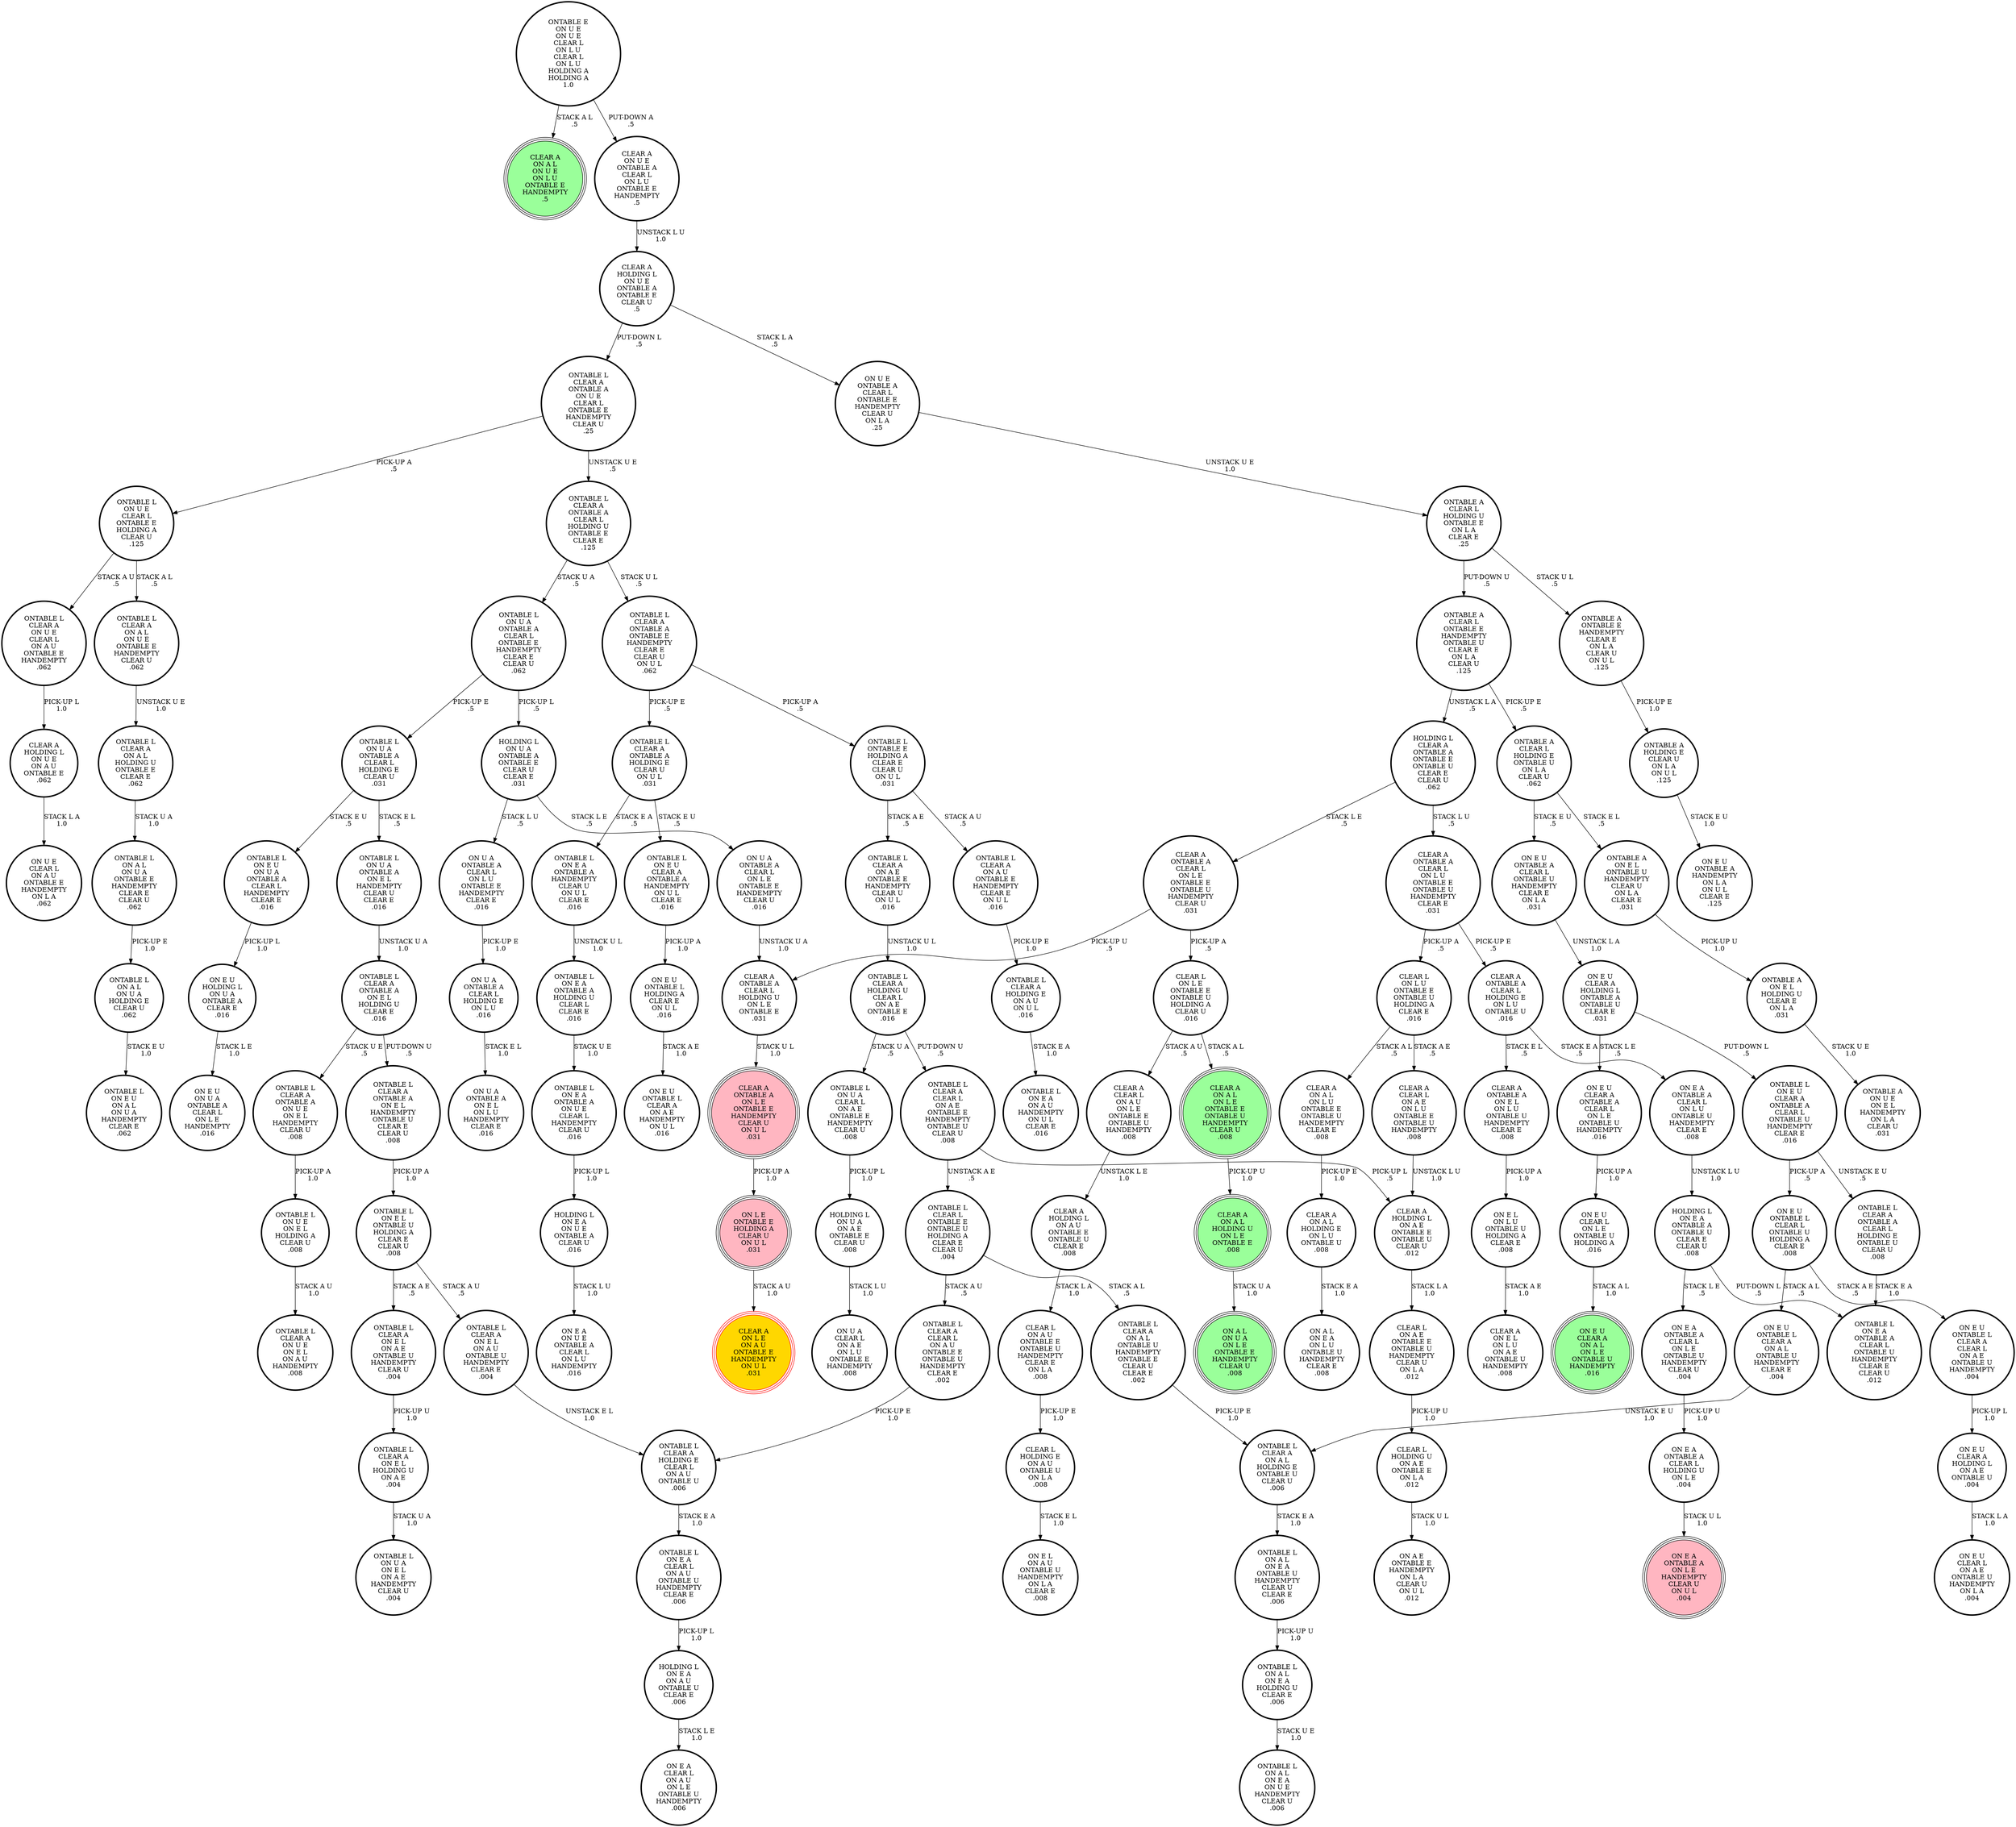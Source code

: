 digraph {
"ONTABLE L\nCLEAR A\nONTABLE A\nCLEAR L\nHOLDING U\nONTABLE E\nCLEAR E\n.125\n" -> "ONTABLE L\nON U A\nONTABLE A\nCLEAR L\nONTABLE E\nHANDEMPTY\nCLEAR E\nCLEAR U\n.062\n"[label="STACK U A\n.5\n"];
"ONTABLE L\nCLEAR A\nONTABLE A\nCLEAR L\nHOLDING U\nONTABLE E\nCLEAR E\n.125\n" -> "ONTABLE L\nCLEAR A\nONTABLE A\nONTABLE E\nHANDEMPTY\nCLEAR E\nCLEAR U\nON U L\n.062\n"[label="STACK U L\n.5\n"];
"ONTABLE L\nCLEAR A\nON A U\nONTABLE E\nHANDEMPTY\nCLEAR E\nON U L\n.016\n" -> "ONTABLE L\nCLEAR A\nHOLDING E\nON A U\nON U L\n.016\n"[label="PICK-UP E\n1.0\n"];
"ONTABLE L\nON E A\nONTABLE A\nHOLDING U\nCLEAR L\nCLEAR E\n.016\n" -> "ONTABLE L\nON E A\nONTABLE A\nON U E\nCLEAR L\nHANDEMPTY\nCLEAR U\n.016\n"[label="STACK U E\n1.0\n"];
"ONTABLE L\nCLEAR A\nONTABLE A\nON U E\nON E L\nHANDEMPTY\nCLEAR U\n.008\n" -> "ONTABLE L\nON U E\nON E L\nHOLDING A\nCLEAR U\n.008\n"[label="PICK-UP A\n1.0\n"];
"HOLDING L\nON E A\nON U E\nONTABLE A\nCLEAR U\n.016\n" -> "ON E A\nON U E\nONTABLE A\nCLEAR L\nON L U\nHANDEMPTY\n.016\n"[label="STACK L U\n1.0\n"];
"CLEAR A\nONTABLE A\nCLEAR L\nON L E\nONTABLE E\nONTABLE U\nHANDEMPTY\nCLEAR U\n.031\n" -> "CLEAR A\nONTABLE A\nCLEAR L\nHOLDING U\nON L E\nONTABLE E\n.031\n"[label="PICK-UP U\n.5\n"];
"CLEAR A\nONTABLE A\nCLEAR L\nON L E\nONTABLE E\nONTABLE U\nHANDEMPTY\nCLEAR U\n.031\n" -> "CLEAR L\nON L E\nONTABLE E\nONTABLE U\nHOLDING A\nCLEAR U\n.016\n"[label="PICK-UP A\n.5\n"];
"ONTABLE L\nCLEAR A\nCLEAR L\nON A E\nONTABLE E\nHANDEMPTY\nONTABLE U\nCLEAR U\n.008\n" -> "CLEAR A\nHOLDING L\nON A E\nONTABLE E\nONTABLE U\nCLEAR U\n.012\n"[label="PICK-UP L\n.5\n"];
"ONTABLE L\nCLEAR A\nCLEAR L\nON A E\nONTABLE E\nHANDEMPTY\nONTABLE U\nCLEAR U\n.008\n" -> "ONTABLE L\nCLEAR L\nONTABLE E\nONTABLE U\nHOLDING A\nCLEAR E\nCLEAR U\n.004\n"[label="UNSTACK A E\n.5\n"];
"ONTABLE L\nON A L\nON U A\nHOLDING E\nCLEAR U\n.062\n" -> "ONTABLE L\nON E U\nON A L\nON U A\nHANDEMPTY\nCLEAR E\n.062\n"[label="STACK E U\n1.0\n"];
"ONTABLE E\nON U E\nON U E\nCLEAR L\nON L U\nCLEAR L\nON L U\nHOLDING A\nHOLDING A\n1.0\n" -> "CLEAR A\nON A L\nON U E\nON L U\nONTABLE E\nHANDEMPTY\n.5\n"[label="STACK A L\n.5\n"];
"ONTABLE E\nON U E\nON U E\nCLEAR L\nON L U\nCLEAR L\nON L U\nHOLDING A\nHOLDING A\n1.0\n" -> "CLEAR A\nON U E\nONTABLE A\nCLEAR L\nON L U\nONTABLE E\nHANDEMPTY\n.5\n"[label="PUT-DOWN A\n.5\n"];
"CLEAR A\nCLEAR L\nON A E\nON L U\nONTABLE E\nONTABLE U\nHANDEMPTY\n.008\n" -> "CLEAR A\nHOLDING L\nON A E\nONTABLE E\nONTABLE U\nCLEAR U\n.012\n"[label="UNSTACK L U\n1.0\n"];
"ONTABLE L\nCLEAR A\nHOLDING E\nCLEAR L\nON A U\nONTABLE U\n.006\n" -> "ONTABLE L\nON E A\nCLEAR L\nON A U\nONTABLE U\nHANDEMPTY\nCLEAR E\n.006\n"[label="STACK E A\n1.0\n"];
"ONTABLE L\nON E U\nCLEAR A\nONTABLE A\nHANDEMPTY\nON U L\nCLEAR E\n.016\n" -> "ON E U\nONTABLE L\nHOLDING A\nCLEAR E\nON U L\n.016\n"[label="PICK-UP A\n1.0\n"];
"ON E L\nON L U\nONTABLE U\nHOLDING A\nCLEAR E\n.008\n" -> "CLEAR A\nON E L\nON L U\nON A E\nONTABLE U\nHANDEMPTY\n.008\n"[label="STACK A E\n1.0\n"];
"CLEAR A\nONTABLE A\nCLEAR L\nHOLDING U\nON L E\nONTABLE E\n.031\n" -> "CLEAR A\nONTABLE A\nON L E\nONTABLE E\nHANDEMPTY\nCLEAR U\nON U L\n.031\n"[label="STACK U L\n1.0\n"];
"ONTABLE L\nON U E\nCLEAR L\nONTABLE E\nHOLDING A\nCLEAR U\n.125\n" -> "ONTABLE L\nCLEAR A\nON U E\nCLEAR L\nON A U\nONTABLE E\nHANDEMPTY\n.062\n"[label="STACK A U\n.5\n"];
"ONTABLE L\nON U E\nCLEAR L\nONTABLE E\nHOLDING A\nCLEAR U\n.125\n" -> "ONTABLE L\nCLEAR A\nON A L\nON U E\nONTABLE E\nHANDEMPTY\nCLEAR U\n.062\n"[label="STACK A L\n.5\n"];
"ONTABLE L\nON E A\nONTABLE A\nON U E\nCLEAR L\nHANDEMPTY\nCLEAR U\n.016\n" -> "HOLDING L\nON E A\nON U E\nONTABLE A\nCLEAR U\n.016\n"[label="PICK-UP L\n1.0\n"];
"ON E A\nONTABLE A\nCLEAR L\nON L U\nONTABLE U\nHANDEMPTY\nCLEAR E\n.008\n" -> "HOLDING L\nON E A\nONTABLE A\nONTABLE U\nCLEAR E\nCLEAR U\n.008\n"[label="UNSTACK L U\n1.0\n"];
"HOLDING L\nON E A\nON A U\nONTABLE U\nCLEAR E\n.006\n" -> "ON E A\nCLEAR L\nON A U\nON L E\nONTABLE U\nHANDEMPTY\n.006\n"[label="STACK L E\n1.0\n"];
"CLEAR L\nON L E\nONTABLE E\nONTABLE U\nHOLDING A\nCLEAR U\n.016\n" -> "CLEAR A\nCLEAR L\nON A U\nON L E\nONTABLE E\nONTABLE U\nHANDEMPTY\n.008\n"[label="STACK A U\n.5\n"];
"CLEAR L\nON L E\nONTABLE E\nONTABLE U\nHOLDING A\nCLEAR U\n.016\n" -> "CLEAR A\nON A L\nON L E\nONTABLE E\nONTABLE U\nHANDEMPTY\nCLEAR U\n.008\n"[label="STACK A L\n.5\n"];
"ONTABLE L\nCLEAR A\nCLEAR L\nON A U\nONTABLE E\nONTABLE U\nHANDEMPTY\nCLEAR E\n.002\n" -> "ONTABLE L\nCLEAR A\nHOLDING E\nCLEAR L\nON A U\nONTABLE U\n.006\n"[label="PICK-UP E\n1.0\n"];
"ON E A\nONTABLE A\nCLEAR L\nON L E\nONTABLE U\nHANDEMPTY\nCLEAR U\n.004\n" -> "ON E A\nONTABLE A\nCLEAR L\nHOLDING U\nON L E\n.004\n"[label="PICK-UP U\n1.0\n"];
"ONTABLE L\nONTABLE E\nHOLDING A\nCLEAR E\nCLEAR U\nON U L\n.031\n" -> "ONTABLE L\nCLEAR A\nON A E\nONTABLE E\nHANDEMPTY\nCLEAR U\nON U L\n.016\n"[label="STACK A E\n.5\n"];
"ONTABLE L\nONTABLE E\nHOLDING A\nCLEAR E\nCLEAR U\nON U L\n.031\n" -> "ONTABLE L\nCLEAR A\nON A U\nONTABLE E\nHANDEMPTY\nCLEAR E\nON U L\n.016\n"[label="STACK A U\n.5\n"];
"CLEAR A\nONTABLE A\nCLEAR L\nHOLDING E\nON L U\nONTABLE U\n.016\n" -> "ON E A\nONTABLE A\nCLEAR L\nON L U\nONTABLE U\nHANDEMPTY\nCLEAR E\n.008\n"[label="STACK E A\n.5\n"];
"CLEAR A\nONTABLE A\nCLEAR L\nHOLDING E\nON L U\nONTABLE U\n.016\n" -> "CLEAR A\nONTABLE A\nON E L\nON L U\nONTABLE U\nHANDEMPTY\nCLEAR E\n.008\n"[label="STACK E L\n.5\n"];
"ONTABLE L\nCLEAR A\nONTABLE A\nON E L\nHANDEMPTY\nONTABLE U\nCLEAR E\nCLEAR U\n.008\n" -> "ONTABLE L\nON E L\nONTABLE U\nHOLDING A\nCLEAR E\nCLEAR U\n.008\n"[label="PICK-UP A\n1.0\n"];
"ONTABLE A\nON E L\nONTABLE U\nHANDEMPTY\nCLEAR U\nON L A\nCLEAR E\n.031\n" -> "ONTABLE A\nON E L\nHOLDING U\nCLEAR E\nON L A\n.031\n"[label="PICK-UP U\n1.0\n"];
"ON L E\nONTABLE E\nHOLDING A\nCLEAR U\nON U L\n.031\n" -> "CLEAR A\nON L E\nON A U\nONTABLE E\nHANDEMPTY\nON U L\n.031\n"[label="STACK A U\n1.0\n"];
"ON U A\nONTABLE A\nCLEAR L\nON L E\nONTABLE E\nHANDEMPTY\nCLEAR U\n.016\n" -> "CLEAR A\nONTABLE A\nCLEAR L\nHOLDING U\nON L E\nONTABLE E\n.031\n"[label="UNSTACK U A\n1.0\n"];
"CLEAR L\nON L U\nONTABLE E\nONTABLE U\nHOLDING A\nCLEAR E\n.016\n" -> "CLEAR A\nON A L\nON L U\nONTABLE E\nONTABLE U\nHANDEMPTY\nCLEAR E\n.008\n"[label="STACK A L\n.5\n"];
"CLEAR L\nON L U\nONTABLE E\nONTABLE U\nHOLDING A\nCLEAR E\n.016\n" -> "CLEAR A\nCLEAR L\nON A E\nON L U\nONTABLE E\nONTABLE U\nHANDEMPTY\n.008\n"[label="STACK A E\n.5\n"];
"CLEAR L\nON A U\nONTABLE E\nONTABLE U\nHANDEMPTY\nCLEAR E\nON L A\n.008\n" -> "CLEAR L\nHOLDING E\nON A U\nONTABLE U\nON L A\n.008\n"[label="PICK-UP E\n1.0\n"];
"ON E A\nONTABLE A\nCLEAR L\nHOLDING U\nON L E\n.004\n" -> "ON E A\nONTABLE A\nON L E\nHANDEMPTY\nCLEAR U\nON U L\n.004\n"[label="STACK U L\n1.0\n"];
"ONTABLE L\nON U A\nCLEAR L\nON A E\nONTABLE E\nHANDEMPTY\nCLEAR U\n.008\n" -> "HOLDING L\nON U A\nON A E\nONTABLE E\nCLEAR U\n.008\n"[label="PICK-UP L\n1.0\n"];
"ONTABLE L\nON U A\nONTABLE A\nCLEAR L\nONTABLE E\nHANDEMPTY\nCLEAR E\nCLEAR U\n.062\n" -> "HOLDING L\nON U A\nONTABLE A\nONTABLE E\nCLEAR U\nCLEAR E\n.031\n"[label="PICK-UP L\n.5\n"];
"ONTABLE L\nON U A\nONTABLE A\nCLEAR L\nONTABLE E\nHANDEMPTY\nCLEAR E\nCLEAR U\n.062\n" -> "ONTABLE L\nON U A\nONTABLE A\nCLEAR L\nHOLDING E\nCLEAR U\n.031\n"[label="PICK-UP E\n.5\n"];
"HOLDING L\nON E A\nONTABLE A\nONTABLE U\nCLEAR E\nCLEAR U\n.008\n" -> "ONTABLE L\nON E A\nONTABLE A\nCLEAR L\nONTABLE U\nHANDEMPTY\nCLEAR E\nCLEAR U\n.012\n"[label="PUT-DOWN L\n.5\n"];
"HOLDING L\nON E A\nONTABLE A\nONTABLE U\nCLEAR E\nCLEAR U\n.008\n" -> "ON E A\nONTABLE A\nCLEAR L\nON L E\nONTABLE U\nHANDEMPTY\nCLEAR U\n.004\n"[label="STACK L E\n.5\n"];
"CLEAR L\nHOLDING U\nON A E\nONTABLE E\nON L A\n.012\n" -> "ON A E\nONTABLE E\nHANDEMPTY\nON L A\nCLEAR U\nON U L\n.012\n"[label="STACK U L\n1.0\n"];
"ONTABLE L\nON U A\nONTABLE A\nON E L\nHANDEMPTY\nCLEAR U\nCLEAR E\n.016\n" -> "ONTABLE L\nCLEAR A\nONTABLE A\nON E L\nHOLDING U\nCLEAR E\n.016\n"[label="UNSTACK U A\n1.0\n"];
"CLEAR A\nONTABLE A\nCLEAR L\nON L U\nONTABLE E\nONTABLE U\nHANDEMPTY\nCLEAR E\n.031\n" -> "CLEAR A\nONTABLE A\nCLEAR L\nHOLDING E\nON L U\nONTABLE U\n.016\n"[label="PICK-UP E\n.5\n"];
"CLEAR A\nONTABLE A\nCLEAR L\nON L U\nONTABLE E\nONTABLE U\nHANDEMPTY\nCLEAR E\n.031\n" -> "CLEAR L\nON L U\nONTABLE E\nONTABLE U\nHOLDING A\nCLEAR E\n.016\n"[label="PICK-UP A\n.5\n"];
"CLEAR A\nON A L\nON L E\nONTABLE E\nONTABLE U\nHANDEMPTY\nCLEAR U\n.008\n" -> "CLEAR A\nON A L\nHOLDING U\nON L E\nONTABLE E\n.008\n"[label="PICK-UP U\n1.0\n"];
"ON E U\nONTABLE L\nCLEAR L\nONTABLE U\nHOLDING A\nCLEAR E\n.008\n" -> "ON E U\nONTABLE L\nCLEAR A\nCLEAR L\nON A E\nONTABLE U\nHANDEMPTY\n.004\n"[label="STACK A E\n.5\n"];
"ON E U\nONTABLE L\nCLEAR L\nONTABLE U\nHOLDING A\nCLEAR E\n.008\n" -> "ON E U\nONTABLE L\nCLEAR A\nON A L\nONTABLE U\nHANDEMPTY\nCLEAR E\n.004\n"[label="STACK A L\n.5\n"];
"ONTABLE L\nCLEAR A\nON E L\nON A U\nONTABLE U\nHANDEMPTY\nCLEAR E\n.004\n" -> "ONTABLE L\nCLEAR A\nHOLDING E\nCLEAR L\nON A U\nONTABLE U\n.006\n"[label="UNSTACK E L\n1.0\n"];
"ONTABLE L\nCLEAR A\nON E L\nON A E\nONTABLE U\nHANDEMPTY\nCLEAR U\n.004\n" -> "ONTABLE L\nCLEAR A\nON E L\nHOLDING U\nON A E\n.004\n"[label="PICK-UP U\n1.0\n"];
"CLEAR A\nON U E\nONTABLE A\nCLEAR L\nON L U\nONTABLE E\nHANDEMPTY\n.5\n" -> "CLEAR A\nHOLDING L\nON U E\nONTABLE A\nONTABLE E\nCLEAR U\n.5\n"[label="UNSTACK L U\n1.0\n"];
"ON E U\nONTABLE A\nCLEAR L\nONTABLE U\nHANDEMPTY\nCLEAR E\nON L A\n.031\n" -> "ON E U\nCLEAR A\nHOLDING L\nONTABLE A\nONTABLE U\nCLEAR E\n.031\n"[label="UNSTACK L A\n1.0\n"];
"ONTABLE L\nCLEAR A\nONTABLE A\nCLEAR L\nHOLDING E\nONTABLE U\nCLEAR U\n.008\n" -> "ONTABLE L\nON E A\nONTABLE A\nCLEAR L\nONTABLE U\nHANDEMPTY\nCLEAR E\nCLEAR U\n.012\n"[label="STACK E A\n1.0\n"];
"CLEAR A\nHOLDING L\nON U E\nONTABLE A\nONTABLE E\nCLEAR U\n.5\n" -> "ONTABLE L\nCLEAR A\nONTABLE A\nON U E\nCLEAR L\nONTABLE E\nHANDEMPTY\nCLEAR U\n.25\n"[label="PUT-DOWN L\n.5\n"];
"CLEAR A\nHOLDING L\nON U E\nONTABLE A\nONTABLE E\nCLEAR U\n.5\n" -> "ON U E\nONTABLE A\nCLEAR L\nONTABLE E\nHANDEMPTY\nCLEAR U\nON L A\n.25\n"[label="STACK L A\n.5\n"];
"ONTABLE A\nHOLDING E\nCLEAR U\nON L A\nON U L\n.125\n" -> "ON E U\nONTABLE A\nHANDEMPTY\nON L A\nON U L\nCLEAR E\n.125\n"[label="STACK E U\n1.0\n"];
"ONTABLE L\nCLEAR A\nON A L\nON U E\nONTABLE E\nHANDEMPTY\nCLEAR U\n.062\n" -> "ONTABLE L\nCLEAR A\nON A L\nHOLDING U\nONTABLE E\nCLEAR E\n.062\n"[label="UNSTACK U E\n1.0\n"];
"HOLDING L\nON U A\nONTABLE A\nONTABLE E\nCLEAR U\nCLEAR E\n.031\n" -> "ON U A\nONTABLE A\nCLEAR L\nON L E\nONTABLE E\nHANDEMPTY\nCLEAR U\n.016\n"[label="STACK L E\n.5\n"];
"HOLDING L\nON U A\nONTABLE A\nONTABLE E\nCLEAR U\nCLEAR E\n.031\n" -> "ON U A\nONTABLE A\nCLEAR L\nON L U\nONTABLE E\nHANDEMPTY\nCLEAR E\n.016\n"[label="STACK L U\n.5\n"];
"ONTABLE L\nCLEAR A\nHOLDING E\nON A U\nON U L\n.016\n" -> "ONTABLE L\nON E A\nON A U\nHANDEMPTY\nON U L\nCLEAR E\n.016\n"[label="STACK E A\n1.0\n"];
"ONTABLE L\nCLEAR A\nON A E\nONTABLE E\nHANDEMPTY\nCLEAR U\nON U L\n.016\n" -> "ONTABLE L\nCLEAR A\nHOLDING U\nCLEAR L\nON A E\nONTABLE E\n.016\n"[label="UNSTACK U L\n1.0\n"];
"CLEAR A\nHOLDING L\nON U E\nON A U\nONTABLE E\n.062\n" -> "ON U E\nCLEAR L\nON A U\nONTABLE E\nHANDEMPTY\nON L A\n.062\n"[label="STACK L A\n1.0\n"];
"CLEAR A\nONTABLE A\nON L E\nONTABLE E\nHANDEMPTY\nCLEAR U\nON U L\n.031\n" -> "ON L E\nONTABLE E\nHOLDING A\nCLEAR U\nON U L\n.031\n"[label="PICK-UP A\n1.0\n"];
"CLEAR A\nON A L\nHOLDING E\nON L U\nONTABLE U\n.008\n" -> "ON A L\nON E A\nON L U\nONTABLE U\nHANDEMPTY\nCLEAR E\n.008\n"[label="STACK E A\n1.0\n"];
"ON U A\nONTABLE A\nCLEAR L\nON L U\nONTABLE E\nHANDEMPTY\nCLEAR E\n.016\n" -> "ON U A\nONTABLE A\nCLEAR L\nHOLDING E\nON L U\n.016\n"[label="PICK-UP E\n1.0\n"];
"ON E U\nONTABLE L\nHOLDING A\nCLEAR E\nON U L\n.016\n" -> "ON E U\nONTABLE L\nCLEAR A\nON A E\nHANDEMPTY\nON U L\n.016\n"[label="STACK A E\n1.0\n"];
"ONTABLE L\nON E U\nCLEAR A\nONTABLE A\nCLEAR L\nONTABLE U\nHANDEMPTY\nCLEAR E\n.016\n" -> "ON E U\nONTABLE L\nCLEAR L\nONTABLE U\nHOLDING A\nCLEAR E\n.008\n"[label="PICK-UP A\n.5\n"];
"ONTABLE L\nON E U\nCLEAR A\nONTABLE A\nCLEAR L\nONTABLE U\nHANDEMPTY\nCLEAR E\n.016\n" -> "ONTABLE L\nCLEAR A\nONTABLE A\nCLEAR L\nHOLDING E\nONTABLE U\nCLEAR U\n.008\n"[label="UNSTACK E U\n.5\n"];
"ON U A\nONTABLE A\nCLEAR L\nHOLDING E\nON L U\n.016\n" -> "ON U A\nONTABLE A\nON E L\nON L U\nHANDEMPTY\nCLEAR E\n.016\n"[label="STACK E L\n1.0\n"];
"HOLDING L\nON U A\nON A E\nONTABLE E\nCLEAR U\n.008\n" -> "ON U A\nCLEAR L\nON A E\nON L U\nONTABLE E\nHANDEMPTY\n.008\n"[label="STACK L U\n1.0\n"];
"ONTABLE L\nCLEAR L\nONTABLE E\nONTABLE U\nHOLDING A\nCLEAR E\nCLEAR U\n.004\n" -> "ONTABLE L\nCLEAR A\nON A L\nONTABLE U\nHANDEMPTY\nONTABLE E\nCLEAR U\nCLEAR E\n.002\n"[label="STACK A L\n.5\n"];
"ONTABLE L\nCLEAR L\nONTABLE E\nONTABLE U\nHOLDING A\nCLEAR E\nCLEAR U\n.004\n" -> "ONTABLE L\nCLEAR A\nCLEAR L\nON A U\nONTABLE E\nONTABLE U\nHANDEMPTY\nCLEAR E\n.002\n"[label="STACK A U\n.5\n"];
"ONTABLE L\nCLEAR A\nON A L\nHOLDING U\nONTABLE E\nCLEAR E\n.062\n" -> "ONTABLE L\nON A L\nON U A\nONTABLE E\nHANDEMPTY\nCLEAR E\nCLEAR U\n.062\n"[label="STACK U A\n1.0\n"];
"ONTABLE A\nON E L\nHOLDING U\nCLEAR E\nON L A\n.031\n" -> "ONTABLE A\nON U E\nON E L\nHANDEMPTY\nON L A\nCLEAR U\n.031\n"[label="STACK U E\n1.0\n"];
"ON E U\nCLEAR A\nHOLDING L\nONTABLE A\nONTABLE U\nCLEAR E\n.031\n" -> "ON E U\nCLEAR A\nONTABLE A\nCLEAR L\nON L E\nONTABLE U\nHANDEMPTY\n.016\n"[label="STACK L E\n.5\n"];
"ON E U\nCLEAR A\nHOLDING L\nONTABLE A\nONTABLE U\nCLEAR E\n.031\n" -> "ONTABLE L\nON E U\nCLEAR A\nONTABLE A\nCLEAR L\nONTABLE U\nHANDEMPTY\nCLEAR E\n.016\n"[label="PUT-DOWN L\n.5\n"];
"CLEAR A\nON A L\nON L U\nONTABLE E\nONTABLE U\nHANDEMPTY\nCLEAR E\n.008\n" -> "CLEAR A\nON A L\nHOLDING E\nON L U\nONTABLE U\n.008\n"[label="PICK-UP E\n1.0\n"];
"CLEAR A\nCLEAR L\nON A U\nON L E\nONTABLE E\nONTABLE U\nHANDEMPTY\n.008\n" -> "CLEAR A\nHOLDING L\nON A U\nONTABLE E\nONTABLE U\nCLEAR E\n.008\n"[label="UNSTACK L E\n1.0\n"];
"CLEAR L\nHOLDING E\nON A U\nONTABLE U\nON L A\n.008\n" -> "ON E L\nON A U\nONTABLE U\nHANDEMPTY\nON L A\nCLEAR E\n.008\n"[label="STACK E L\n1.0\n"];
"CLEAR A\nON A L\nHOLDING U\nON L E\nONTABLE E\n.008\n" -> "ON A L\nON U A\nON L E\nONTABLE E\nHANDEMPTY\nCLEAR U\n.008\n"[label="STACK U A\n1.0\n"];
"ON U E\nONTABLE A\nCLEAR L\nONTABLE E\nHANDEMPTY\nCLEAR U\nON L A\n.25\n" -> "ONTABLE A\nCLEAR L\nHOLDING U\nONTABLE E\nON L A\nCLEAR E\n.25\n"[label="UNSTACK U E\n1.0\n"];
"ONTABLE L\nCLEAR A\nON E L\nHOLDING U\nON A E\n.004\n" -> "ONTABLE L\nON U A\nON E L\nON A E\nHANDEMPTY\nCLEAR U\n.004\n"[label="STACK U A\n1.0\n"];
"ON E U\nCLEAR A\nONTABLE A\nCLEAR L\nON L E\nONTABLE U\nHANDEMPTY\n.016\n" -> "ON E U\nCLEAR L\nON L E\nONTABLE U\nHOLDING A\n.016\n"[label="PICK-UP A\n1.0\n"];
"ONTABLE L\nON U A\nONTABLE A\nCLEAR L\nHOLDING E\nCLEAR U\n.031\n" -> "ONTABLE L\nON E U\nON U A\nONTABLE A\nCLEAR L\nHANDEMPTY\nCLEAR E\n.016\n"[label="STACK E U\n.5\n"];
"ONTABLE L\nON U A\nONTABLE A\nCLEAR L\nHOLDING E\nCLEAR U\n.031\n" -> "ONTABLE L\nON U A\nONTABLE A\nON E L\nHANDEMPTY\nCLEAR U\nCLEAR E\n.016\n"[label="STACK E L\n.5\n"];
"ON E U\nONTABLE L\nCLEAR A\nON A L\nONTABLE U\nHANDEMPTY\nCLEAR E\n.004\n" -> "ONTABLE L\nCLEAR A\nON A L\nHOLDING E\nONTABLE U\nCLEAR U\n.006\n"[label="UNSTACK E U\n1.0\n"];
"ONTABLE L\nCLEAR A\nHOLDING U\nCLEAR L\nON A E\nONTABLE E\n.016\n" -> "ONTABLE L\nON U A\nCLEAR L\nON A E\nONTABLE E\nHANDEMPTY\nCLEAR U\n.008\n"[label="STACK U A\n.5\n"];
"ONTABLE L\nCLEAR A\nHOLDING U\nCLEAR L\nON A E\nONTABLE E\n.016\n" -> "ONTABLE L\nCLEAR A\nCLEAR L\nON A E\nONTABLE E\nHANDEMPTY\nONTABLE U\nCLEAR U\n.008\n"[label="PUT-DOWN U\n.5\n"];
"HOLDING L\nCLEAR A\nONTABLE A\nONTABLE E\nONTABLE U\nCLEAR E\nCLEAR U\n.062\n" -> "CLEAR A\nONTABLE A\nCLEAR L\nON L E\nONTABLE E\nONTABLE U\nHANDEMPTY\nCLEAR U\n.031\n"[label="STACK L E\n.5\n"];
"HOLDING L\nCLEAR A\nONTABLE A\nONTABLE E\nONTABLE U\nCLEAR E\nCLEAR U\n.062\n" -> "CLEAR A\nONTABLE A\nCLEAR L\nON L U\nONTABLE E\nONTABLE U\nHANDEMPTY\nCLEAR E\n.031\n"[label="STACK L U\n.5\n"];
"ONTABLE L\nON E A\nONTABLE A\nHANDEMPTY\nCLEAR U\nON U L\nCLEAR E\n.016\n" -> "ONTABLE L\nON E A\nONTABLE A\nHOLDING U\nCLEAR L\nCLEAR E\n.016\n"[label="UNSTACK U L\n1.0\n"];
"ONTABLE A\nCLEAR L\nHOLDING E\nONTABLE U\nON L A\nCLEAR U\n.062\n" -> "ON E U\nONTABLE A\nCLEAR L\nONTABLE U\nHANDEMPTY\nCLEAR E\nON L A\n.031\n"[label="STACK E U\n.5\n"];
"ONTABLE A\nCLEAR L\nHOLDING E\nONTABLE U\nON L A\nCLEAR U\n.062\n" -> "ONTABLE A\nON E L\nONTABLE U\nHANDEMPTY\nCLEAR U\nON L A\nCLEAR E\n.031\n"[label="STACK E L\n.5\n"];
"ONTABLE L\nCLEAR A\nONTABLE A\nON E L\nHOLDING U\nCLEAR E\n.016\n" -> "ONTABLE L\nCLEAR A\nONTABLE A\nON E L\nHANDEMPTY\nONTABLE U\nCLEAR E\nCLEAR U\n.008\n"[label="PUT-DOWN U\n.5\n"];
"ONTABLE L\nCLEAR A\nONTABLE A\nON E L\nHOLDING U\nCLEAR E\n.016\n" -> "ONTABLE L\nCLEAR A\nONTABLE A\nON U E\nON E L\nHANDEMPTY\nCLEAR U\n.008\n"[label="STACK U E\n.5\n"];
"ONTABLE L\nCLEAR A\nONTABLE A\nHOLDING E\nCLEAR U\nON U L\n.031\n" -> "ONTABLE L\nON E U\nCLEAR A\nONTABLE A\nHANDEMPTY\nON U L\nCLEAR E\n.016\n"[label="STACK E U\n.5\n"];
"ONTABLE L\nCLEAR A\nONTABLE A\nHOLDING E\nCLEAR U\nON U L\n.031\n" -> "ONTABLE L\nON E A\nONTABLE A\nHANDEMPTY\nCLEAR U\nON U L\nCLEAR E\n.016\n"[label="STACK E A\n.5\n"];
"ON E U\nCLEAR A\nHOLDING L\nON A E\nONTABLE U\n.004\n" -> "ON E U\nCLEAR L\nON A E\nONTABLE U\nHANDEMPTY\nON L A\n.004\n"[label="STACK L A\n1.0\n"];
"ONTABLE L\nON A L\nON E A\nONTABLE U\nHANDEMPTY\nCLEAR U\nCLEAR E\n.006\n" -> "ONTABLE L\nON A L\nON E A\nHOLDING U\nCLEAR E\n.006\n"[label="PICK-UP U\n1.0\n"];
"ONTABLE A\nCLEAR L\nHOLDING U\nONTABLE E\nON L A\nCLEAR E\n.25\n" -> "ONTABLE A\nCLEAR L\nONTABLE E\nHANDEMPTY\nONTABLE U\nCLEAR E\nON L A\nCLEAR U\n.125\n"[label="PUT-DOWN U\n.5\n"];
"ONTABLE A\nCLEAR L\nHOLDING U\nONTABLE E\nON L A\nCLEAR E\n.25\n" -> "ONTABLE A\nONTABLE E\nHANDEMPTY\nCLEAR E\nON L A\nCLEAR U\nON U L\n.125\n"[label="STACK U L\n.5\n"];
"ONTABLE L\nON U E\nON E L\nHOLDING A\nCLEAR U\n.008\n" -> "ONTABLE L\nCLEAR A\nON U E\nON E L\nON A U\nHANDEMPTY\n.008\n"[label="STACK A U\n1.0\n"];
"CLEAR L\nON A E\nONTABLE E\nONTABLE U\nHANDEMPTY\nCLEAR U\nON L A\n.012\n" -> "CLEAR L\nHOLDING U\nON A E\nONTABLE E\nON L A\n.012\n"[label="PICK-UP U\n1.0\n"];
"ONTABLE L\nCLEAR A\nON A L\nHOLDING E\nONTABLE U\nCLEAR U\n.006\n" -> "ONTABLE L\nON A L\nON E A\nONTABLE U\nHANDEMPTY\nCLEAR U\nCLEAR E\n.006\n"[label="STACK E A\n1.0\n"];
"ON E U\nHOLDING L\nON U A\nONTABLE A\nCLEAR E\n.016\n" -> "ON E U\nON U A\nONTABLE A\nCLEAR L\nON L E\nHANDEMPTY\n.016\n"[label="STACK L E\n1.0\n"];
"CLEAR A\nHOLDING L\nON A U\nONTABLE E\nONTABLE U\nCLEAR E\n.008\n" -> "CLEAR L\nON A U\nONTABLE E\nONTABLE U\nHANDEMPTY\nCLEAR E\nON L A\n.008\n"[label="STACK L A\n1.0\n"];
"ONTABLE L\nCLEAR A\nON A L\nONTABLE U\nHANDEMPTY\nONTABLE E\nCLEAR U\nCLEAR E\n.002\n" -> "ONTABLE L\nCLEAR A\nON A L\nHOLDING E\nONTABLE U\nCLEAR U\n.006\n"[label="PICK-UP E\n1.0\n"];
"ONTABLE L\nCLEAR A\nONTABLE A\nONTABLE E\nHANDEMPTY\nCLEAR E\nCLEAR U\nON U L\n.062\n" -> "ONTABLE L\nCLEAR A\nONTABLE A\nHOLDING E\nCLEAR U\nON U L\n.031\n"[label="PICK-UP E\n.5\n"];
"ONTABLE L\nCLEAR A\nONTABLE A\nONTABLE E\nHANDEMPTY\nCLEAR E\nCLEAR U\nON U L\n.062\n" -> "ONTABLE L\nONTABLE E\nHOLDING A\nCLEAR E\nCLEAR U\nON U L\n.031\n"[label="PICK-UP A\n.5\n"];
"ONTABLE L\nON E A\nCLEAR L\nON A U\nONTABLE U\nHANDEMPTY\nCLEAR E\n.006\n" -> "HOLDING L\nON E A\nON A U\nONTABLE U\nCLEAR E\n.006\n"[label="PICK-UP L\n1.0\n"];
"CLEAR A\nHOLDING L\nON A E\nONTABLE E\nONTABLE U\nCLEAR U\n.012\n" -> "CLEAR L\nON A E\nONTABLE E\nONTABLE U\nHANDEMPTY\nCLEAR U\nON L A\n.012\n"[label="STACK L A\n1.0\n"];
"CLEAR A\nONTABLE A\nON E L\nON L U\nONTABLE U\nHANDEMPTY\nCLEAR E\n.008\n" -> "ON E L\nON L U\nONTABLE U\nHOLDING A\nCLEAR E\n.008\n"[label="PICK-UP A\n1.0\n"];
"ON E U\nONTABLE L\nCLEAR A\nCLEAR L\nON A E\nONTABLE U\nHANDEMPTY\n.004\n" -> "ON E U\nCLEAR A\nHOLDING L\nON A E\nONTABLE U\n.004\n"[label="PICK-UP L\n1.0\n"];
"ONTABLE L\nCLEAR A\nONTABLE A\nON U E\nCLEAR L\nONTABLE E\nHANDEMPTY\nCLEAR U\n.25\n" -> "ONTABLE L\nCLEAR A\nONTABLE A\nCLEAR L\nHOLDING U\nONTABLE E\nCLEAR E\n.125\n"[label="UNSTACK U E\n.5\n"];
"ONTABLE L\nCLEAR A\nONTABLE A\nON U E\nCLEAR L\nONTABLE E\nHANDEMPTY\nCLEAR U\n.25\n" -> "ONTABLE L\nON U E\nCLEAR L\nONTABLE E\nHOLDING A\nCLEAR U\n.125\n"[label="PICK-UP A\n.5\n"];
"ON E U\nCLEAR L\nON L E\nONTABLE U\nHOLDING A\n.016\n" -> "ON E U\nCLEAR A\nON A L\nON L E\nONTABLE U\nHANDEMPTY\n.016\n"[label="STACK A L\n1.0\n"];
"ONTABLE L\nON E L\nONTABLE U\nHOLDING A\nCLEAR E\nCLEAR U\n.008\n" -> "ONTABLE L\nCLEAR A\nON E L\nON A E\nONTABLE U\nHANDEMPTY\nCLEAR U\n.004\n"[label="STACK A E\n.5\n"];
"ONTABLE L\nON E L\nONTABLE U\nHOLDING A\nCLEAR E\nCLEAR U\n.008\n" -> "ONTABLE L\nCLEAR A\nON E L\nON A U\nONTABLE U\nHANDEMPTY\nCLEAR E\n.004\n"[label="STACK A U\n.5\n"];
"ONTABLE L\nCLEAR A\nON U E\nCLEAR L\nON A U\nONTABLE E\nHANDEMPTY\n.062\n" -> "CLEAR A\nHOLDING L\nON U E\nON A U\nONTABLE E\n.062\n"[label="PICK-UP L\n1.0\n"];
"ONTABLE A\nCLEAR L\nONTABLE E\nHANDEMPTY\nONTABLE U\nCLEAR E\nON L A\nCLEAR U\n.125\n" -> "HOLDING L\nCLEAR A\nONTABLE A\nONTABLE E\nONTABLE U\nCLEAR E\nCLEAR U\n.062\n"[label="UNSTACK L A\n.5\n"];
"ONTABLE A\nCLEAR L\nONTABLE E\nHANDEMPTY\nONTABLE U\nCLEAR E\nON L A\nCLEAR U\n.125\n" -> "ONTABLE A\nCLEAR L\nHOLDING E\nONTABLE U\nON L A\nCLEAR U\n.062\n"[label="PICK-UP E\n.5\n"];
"ONTABLE L\nON A L\nON U A\nONTABLE E\nHANDEMPTY\nCLEAR E\nCLEAR U\n.062\n" -> "ONTABLE L\nON A L\nON U A\nHOLDING E\nCLEAR U\n.062\n"[label="PICK-UP E\n1.0\n"];
"ONTABLE A\nONTABLE E\nHANDEMPTY\nCLEAR E\nON L A\nCLEAR U\nON U L\n.125\n" -> "ONTABLE A\nHOLDING E\nCLEAR U\nON L A\nON U L\n.125\n"[label="PICK-UP E\n1.0\n"];
"ONTABLE L\nON E U\nON U A\nONTABLE A\nCLEAR L\nHANDEMPTY\nCLEAR E\n.016\n" -> "ON E U\nHOLDING L\nON U A\nONTABLE A\nCLEAR E\n.016\n"[label="PICK-UP L\n1.0\n"];
"ONTABLE L\nON A L\nON E A\nHOLDING U\nCLEAR E\n.006\n" -> "ONTABLE L\nON A L\nON E A\nON U E\nHANDEMPTY\nCLEAR U\n.006\n"[label="STACK U E\n1.0\n"];
"ONTABLE L\nON E A\nONTABLE A\nCLEAR L\nONTABLE U\nHANDEMPTY\nCLEAR E\nCLEAR U\n.012\n" [shape=circle, penwidth=3];
"ON E L\nON A U\nONTABLE U\nHANDEMPTY\nON L A\nCLEAR E\n.008\n" [shape=circle, penwidth=3];
"ON E A\nON U E\nONTABLE A\nCLEAR L\nON L U\nHANDEMPTY\n.016\n" [shape=circle, penwidth=3];
"CLEAR A\nON A L\nON U E\nON L U\nONTABLE E\nHANDEMPTY\n.5\n" [shape=circle, style=filled, fillcolor=palegreen1, peripheries=3];
"ONTABLE L\nON E U\nON A L\nON U A\nHANDEMPTY\nCLEAR E\n.062\n" [shape=circle, penwidth=3];
"CLEAR A\nON E L\nON L U\nON A E\nONTABLE U\nHANDEMPTY\n.008\n" [shape=circle, penwidth=3];
"ONTABLE L\nON A L\nON E A\nON U E\nHANDEMPTY\nCLEAR U\n.006\n" [shape=circle, penwidth=3];
"ON E A\nCLEAR L\nON A U\nON L E\nONTABLE U\nHANDEMPTY\n.006\n" [shape=circle, penwidth=3];
"ONTABLE A\nON U E\nON E L\nHANDEMPTY\nON L A\nCLEAR U\n.031\n" [shape=circle, penwidth=3];
"ON E U\nON U A\nONTABLE A\nCLEAR L\nON L E\nHANDEMPTY\n.016\n" [shape=circle, penwidth=3];
"ON E U\nONTABLE L\nCLEAR A\nON A E\nHANDEMPTY\nON U L\n.016\n" [shape=circle, penwidth=3];
"ON E U\nCLEAR L\nON A E\nONTABLE U\nHANDEMPTY\nON L A\n.004\n" [shape=circle, penwidth=3];
"ON E U\nONTABLE A\nHANDEMPTY\nON L A\nON U L\nCLEAR E\n.125\n" [shape=circle, penwidth=3];
"ON A L\nON E A\nON L U\nONTABLE U\nHANDEMPTY\nCLEAR E\n.008\n" [shape=circle, penwidth=3];
"ONTABLE L\nCLEAR A\nON U E\nON E L\nON A U\nHANDEMPTY\n.008\n" [shape=circle, penwidth=3];
"ON U A\nONTABLE A\nON E L\nON L U\nHANDEMPTY\nCLEAR E\n.016\n" [shape=circle, penwidth=3];
"ONTABLE L\nON E A\nON A U\nHANDEMPTY\nON U L\nCLEAR E\n.016\n" [shape=circle, penwidth=3];
"ON U E\nCLEAR L\nON A U\nONTABLE E\nHANDEMPTY\nON L A\n.062\n" [shape=circle, penwidth=3];
"CLEAR A\nON L E\nON A U\nONTABLE E\nHANDEMPTY\nON U L\n.031\n" [shape=circle, style=filled color=red, fillcolor=gold, peripheries=3];
"ON A L\nON U A\nON L E\nONTABLE E\nHANDEMPTY\nCLEAR U\n.008\n" [shape=circle, style=filled, fillcolor=palegreen1, peripheries=3];
"ON E A\nONTABLE A\nON L E\nHANDEMPTY\nCLEAR U\nON U L\n.004\n" [shape=circle, style=filled, fillcolor=lightpink, peripheries=3];
"ON E U\nCLEAR A\nON A L\nON L E\nONTABLE U\nHANDEMPTY\n.016\n" [shape=circle, style=filled, fillcolor=palegreen1, peripheries=3];
"ONTABLE L\nON U A\nON E L\nON A E\nHANDEMPTY\nCLEAR U\n.004\n" [shape=circle, penwidth=3];
"ON U A\nCLEAR L\nON A E\nON L U\nONTABLE E\nHANDEMPTY\n.008\n" [shape=circle, penwidth=3];
"ON A E\nONTABLE E\nHANDEMPTY\nON L A\nCLEAR U\nON U L\n.012\n" [shape=circle, penwidth=3];
"ONTABLE L\nON E A\nONTABLE A\nCLEAR L\nONTABLE U\nHANDEMPTY\nCLEAR E\nCLEAR U\n.012\n" [shape=circle, penwidth=3];
"ONTABLE L\nCLEAR A\nON A U\nONTABLE E\nHANDEMPTY\nCLEAR E\nON U L\n.016\n" [shape=circle, penwidth=3];
"ON E L\nON L U\nONTABLE U\nHOLDING A\nCLEAR E\n.008\n" [shape=circle, penwidth=3];
"ON E L\nON A U\nONTABLE U\nHANDEMPTY\nON L A\nCLEAR E\n.008\n" [shape=circle, penwidth=3];
"ONTABLE A\nCLEAR L\nONTABLE E\nHANDEMPTY\nONTABLE U\nCLEAR E\nON L A\nCLEAR U\n.125\n" [shape=circle, penwidth=3];
"ONTABLE L\nCLEAR A\nHOLDING E\nON A U\nON U L\n.016\n" [shape=circle, penwidth=3];
"CLEAR L\nHOLDING E\nON A U\nONTABLE U\nON L A\n.008\n" [shape=circle, penwidth=3];
"ONTABLE L\nCLEAR A\nON A E\nONTABLE E\nHANDEMPTY\nCLEAR U\nON U L\n.016\n" [shape=circle, penwidth=3];
"CLEAR L\nHOLDING U\nON A E\nONTABLE E\nON L A\n.012\n" [shape=circle, penwidth=3];
"ON E U\nONTABLE L\nCLEAR A\nCLEAR L\nON A E\nONTABLE U\nHANDEMPTY\n.004\n" [shape=circle, penwidth=3];
"ONTABLE L\nCLEAR A\nONTABLE A\nON E L\nHOLDING U\nCLEAR E\n.016\n" [shape=circle, penwidth=3];
"ONTABLE E\nON U E\nON U E\nCLEAR L\nON L U\nCLEAR L\nON L U\nHOLDING A\nHOLDING A\n1.0\n" [shape=circle, penwidth=3];
"ONTABLE L\nONTABLE E\nHOLDING A\nCLEAR E\nCLEAR U\nON U L\n.031\n" [shape=circle, penwidth=3];
"ONTABLE L\nON A L\nON E A\nHOLDING U\nCLEAR E\n.006\n" [shape=circle, penwidth=3];
"ONTABLE L\nCLEAR A\nCLEAR L\nON A U\nONTABLE E\nONTABLE U\nHANDEMPTY\nCLEAR E\n.002\n" [shape=circle, penwidth=3];
"ON E U\nCLEAR A\nHOLDING L\nON A E\nONTABLE U\n.004\n" [shape=circle, penwidth=3];
"ONTABLE L\nON U E\nCLEAR L\nONTABLE E\nHOLDING A\nCLEAR U\n.125\n" [shape=circle, penwidth=3];
"ONTABLE L\nON A L\nON U A\nONTABLE E\nHANDEMPTY\nCLEAR E\nCLEAR U\n.062\n" [shape=circle, penwidth=3];
"ONTABLE L\nCLEAR A\nONTABLE A\nCLEAR L\nHOLDING E\nONTABLE U\nCLEAR U\n.008\n" [shape=circle, penwidth=3];
"ONTABLE L\nON A L\nON U A\nHOLDING E\nCLEAR U\n.062\n" [shape=circle, penwidth=3];
"ONTABLE L\nCLEAR A\nONTABLE A\nON U E\nON E L\nHANDEMPTY\nCLEAR U\n.008\n" [shape=circle, penwidth=3];
"ON E A\nON U E\nONTABLE A\nCLEAR L\nON L U\nHANDEMPTY\n.016\n" [shape=circle, penwidth=3];
"ONTABLE L\nCLEAR A\nON A L\nHOLDING E\nONTABLE U\nCLEAR U\n.006\n" [shape=circle, penwidth=3];
"ONTABLE L\nCLEAR A\nCLEAR L\nON A E\nONTABLE E\nHANDEMPTY\nONTABLE U\nCLEAR U\n.008\n" [shape=circle, penwidth=3];
"CLEAR A\nONTABLE A\nCLEAR L\nON L E\nONTABLE E\nONTABLE U\nHANDEMPTY\nCLEAR U\n.031\n" [shape=circle, penwidth=3];
"ON E U\nCLEAR A\nONTABLE A\nCLEAR L\nON L E\nONTABLE U\nHANDEMPTY\n.016\n" [shape=circle, penwidth=3];
"CLEAR A\nON A L\nON U E\nON L U\nONTABLE E\nHANDEMPTY\n.5\n" [shape=circle, style=filled, fillcolor=palegreen1, peripheries=3];
"HOLDING L\nCLEAR A\nONTABLE A\nONTABLE E\nONTABLE U\nCLEAR E\nCLEAR U\n.062\n" [shape=circle, penwidth=3];
"ONTABLE L\nON E U\nON A L\nON U A\nHANDEMPTY\nCLEAR E\n.062\n" [shape=circle, penwidth=3];
"CLEAR A\nON E L\nON L U\nON A E\nONTABLE U\nHANDEMPTY\n.008\n" [shape=circle, penwidth=3];
"ON U A\nONTABLE A\nCLEAR L\nON L E\nONTABLE E\nHANDEMPTY\nCLEAR U\n.016\n" [shape=circle, penwidth=3];
"ON U E\nONTABLE A\nCLEAR L\nONTABLE E\nHANDEMPTY\nCLEAR U\nON L A\n.25\n" [shape=circle, penwidth=3];
"ONTABLE L\nON A L\nON E A\nON U E\nHANDEMPTY\nCLEAR U\n.006\n" [shape=circle, penwidth=3];
"ONTABLE L\nON E U\nON U A\nONTABLE A\nCLEAR L\nHANDEMPTY\nCLEAR E\n.016\n" [shape=circle, penwidth=3];
"CLEAR A\nONTABLE A\nON E L\nON L U\nONTABLE U\nHANDEMPTY\nCLEAR E\n.008\n" [shape=circle, penwidth=3];
"ON E U\nONTABLE L\nCLEAR A\nON A L\nONTABLE U\nHANDEMPTY\nCLEAR E\n.004\n" [shape=circle, penwidth=3];
"ONTABLE L\nCLEAR L\nONTABLE E\nONTABLE U\nHOLDING A\nCLEAR E\nCLEAR U\n.004\n" [shape=circle, penwidth=3];
"ON E A\nCLEAR L\nON A U\nON L E\nONTABLE U\nHANDEMPTY\n.006\n" [shape=circle, penwidth=3];
"CLEAR A\nHOLDING L\nON A E\nONTABLE E\nONTABLE U\nCLEAR U\n.012\n" [shape=circle, penwidth=3];
"CLEAR A\nON U E\nONTABLE A\nCLEAR L\nON L U\nONTABLE E\nHANDEMPTY\n.5\n" [shape=circle, penwidth=3];
"ONTABLE L\nON E A\nONTABLE A\nHOLDING U\nCLEAR L\nCLEAR E\n.016\n" [shape=circle, penwidth=3];
"ON U A\nONTABLE A\nCLEAR L\nHOLDING E\nON L U\n.016\n" [shape=circle, penwidth=3];
"ONTABLE L\nCLEAR A\nON U E\nCLEAR L\nON A U\nONTABLE E\nHANDEMPTY\n.062\n" [shape=circle, penwidth=3];
"ON E U\nHOLDING L\nON U A\nONTABLE A\nCLEAR E\n.016\n" [shape=circle, penwidth=3];
"ONTABLE L\nON E U\nCLEAR A\nONTABLE A\nHANDEMPTY\nON U L\nCLEAR E\n.016\n" [shape=circle, penwidth=3];
"ONTABLE L\nON E A\nCLEAR L\nON A U\nONTABLE U\nHANDEMPTY\nCLEAR E\n.006\n" [shape=circle, penwidth=3];
"ONTABLE L\nCLEAR A\nHOLDING U\nCLEAR L\nON A E\nONTABLE E\n.016\n" [shape=circle, penwidth=3];
"CLEAR L\nON L E\nONTABLE E\nONTABLE U\nHOLDING A\nCLEAR U\n.016\n" [shape=circle, penwidth=3];
"ON E A\nONTABLE A\nCLEAR L\nON L U\nONTABLE U\nHANDEMPTY\nCLEAR E\n.008\n" [shape=circle, penwidth=3];
"ONTABLE A\nHOLDING E\nCLEAR U\nON L A\nON U L\n.125\n" [shape=circle, penwidth=3];
"ON E U\nONTABLE L\nHOLDING A\nCLEAR E\nON U L\n.016\n" [shape=circle, penwidth=3];
"ONTABLE L\nCLEAR A\nON E L\nHOLDING U\nON A E\n.004\n" [shape=circle, penwidth=3];
"ONTABLE A\nON E L\nONTABLE U\nHANDEMPTY\nCLEAR U\nON L A\nCLEAR E\n.031\n" [shape=circle, penwidth=3];
"CLEAR A\nON A L\nON L U\nONTABLE E\nONTABLE U\nHANDEMPTY\nCLEAR E\n.008\n" [shape=circle, penwidth=3];
"CLEAR A\nONTABLE A\nCLEAR L\nON L U\nONTABLE E\nONTABLE U\nHANDEMPTY\nCLEAR E\n.031\n" [shape=circle, penwidth=3];
"ONTABLE L\nON E A\nONTABLE A\nON U E\nCLEAR L\nHANDEMPTY\nCLEAR U\n.016\n" [shape=circle, penwidth=3];
"ONTABLE L\nCLEAR A\nON A L\nONTABLE U\nHANDEMPTY\nONTABLE E\nCLEAR U\nCLEAR E\n.002\n" [shape=circle, penwidth=3];
"CLEAR A\nHOLDING L\nON U E\nONTABLE A\nONTABLE E\nCLEAR U\n.5\n" [shape=circle, penwidth=3];
"ON L E\nONTABLE E\nHOLDING A\nCLEAR U\nON U L\n.031\n" [shape=circle, style=filled, fillcolor=lightpink, peripheries=3];
"ON E U\nONTABLE L\nCLEAR L\nONTABLE U\nHOLDING A\nCLEAR E\n.008\n" [shape=circle, penwidth=3];
"CLEAR A\nONTABLE A\nCLEAR L\nHOLDING E\nON L U\nONTABLE U\n.016\n" [shape=circle, penwidth=3];
"ONTABLE A\nON U E\nON E L\nHANDEMPTY\nON L A\nCLEAR U\n.031\n" [shape=circle, penwidth=3];
"CLEAR A\nHOLDING L\nON A U\nONTABLE E\nONTABLE U\nCLEAR E\n.008\n" [shape=circle, penwidth=3];
"ONTABLE L\nON U A\nONTABLE A\nON E L\nHANDEMPTY\nCLEAR U\nCLEAR E\n.016\n" [shape=circle, penwidth=3];
"CLEAR L\nON L U\nONTABLE E\nONTABLE U\nHOLDING A\nCLEAR E\n.016\n" [shape=circle, penwidth=3];
"ONTABLE L\nCLEAR A\nON E L\nON A U\nONTABLE U\nHANDEMPTY\nCLEAR E\n.004\n" [shape=circle, penwidth=3];
"ONTABLE L\nCLEAR A\nONTABLE A\nON U E\nCLEAR L\nONTABLE E\nHANDEMPTY\nCLEAR U\n.25\n" [shape=circle, penwidth=3];
"ONTABLE L\nON E A\nONTABLE A\nHANDEMPTY\nCLEAR U\nON U L\nCLEAR E\n.016\n" [shape=circle, penwidth=3];
"CLEAR A\nONTABLE A\nON L E\nONTABLE E\nHANDEMPTY\nCLEAR U\nON U L\n.031\n" [shape=circle, style=filled, fillcolor=lightpink, peripheries=3];
"ON E U\nON U A\nONTABLE A\nCLEAR L\nON L E\nHANDEMPTY\n.016\n" [shape=circle, penwidth=3];
"ON E U\nONTABLE L\nCLEAR A\nON A E\nHANDEMPTY\nON U L\n.016\n" [shape=circle, penwidth=3];
"ONTABLE L\nCLEAR A\nON E L\nON A E\nONTABLE U\nHANDEMPTY\nCLEAR U\n.004\n" [shape=circle, penwidth=3];
"ONTABLE L\nON U A\nONTABLE A\nCLEAR L\nHOLDING E\nCLEAR U\n.031\n" [shape=circle, penwidth=3];
"CLEAR A\nON A L\nHOLDING U\nON L E\nONTABLE E\n.008\n" [shape=circle, style=filled, fillcolor=palegreen1, peripheries=3];
"ON E U\nCLEAR L\nON A E\nONTABLE U\nHANDEMPTY\nON L A\n.004\n" [shape=circle, penwidth=3];
"ONTABLE L\nON E L\nONTABLE U\nHOLDING A\nCLEAR E\nCLEAR U\n.008\n" [shape=circle, penwidth=3];
"CLEAR L\nON A U\nONTABLE E\nONTABLE U\nHANDEMPTY\nCLEAR E\nON L A\n.008\n" [shape=circle, penwidth=3];
"ONTABLE L\nCLEAR A\nONTABLE A\nON E L\nHANDEMPTY\nONTABLE U\nCLEAR E\nCLEAR U\n.008\n" [shape=circle, penwidth=3];
"CLEAR A\nON A L\nON L E\nONTABLE E\nONTABLE U\nHANDEMPTY\nCLEAR U\n.008\n" [shape=circle, style=filled, fillcolor=palegreen1, peripheries=3];
"ONTABLE L\nON A L\nON E A\nONTABLE U\nHANDEMPTY\nCLEAR U\nCLEAR E\n.006\n" [shape=circle, penwidth=3];
"CLEAR A\nONTABLE A\nCLEAR L\nHOLDING U\nON L E\nONTABLE E\n.031\n" [shape=circle, penwidth=3];
"ONTABLE A\nONTABLE E\nHANDEMPTY\nCLEAR E\nON L A\nCLEAR U\nON U L\n.125\n" [shape=circle, penwidth=3];
"ON E U\nONTABLE A\nHANDEMPTY\nON L A\nON U L\nCLEAR E\n.125\n" [shape=circle, penwidth=3];
"HOLDING L\nON U A\nON A E\nONTABLE E\nCLEAR U\n.008\n" [shape=circle, penwidth=3];
"CLEAR A\nON A L\nHOLDING E\nON L U\nONTABLE U\n.008\n" [shape=circle, penwidth=3];
"CLEAR L\nON A E\nONTABLE E\nONTABLE U\nHANDEMPTY\nCLEAR U\nON L A\n.012\n" [shape=circle, penwidth=3];
"ONTABLE L\nCLEAR A\nHOLDING E\nCLEAR L\nON A U\nONTABLE U\n.006\n" [shape=circle, penwidth=3];
"ON A L\nON E A\nON L U\nONTABLE U\nHANDEMPTY\nCLEAR E\n.008\n" [shape=circle, penwidth=3];
"ONTABLE L\nCLEAR A\nON U E\nON E L\nON A U\nHANDEMPTY\n.008\n" [shape=circle, penwidth=3];
"ON E U\nCLEAR A\nHOLDING L\nONTABLE A\nONTABLE U\nCLEAR E\n.031\n" [shape=circle, penwidth=3];
"ONTABLE L\nON U E\nON E L\nHOLDING A\nCLEAR U\n.008\n" [shape=circle, penwidth=3];
"ON E U\nCLEAR L\nON L E\nONTABLE U\nHOLDING A\n.016\n" [shape=circle, penwidth=3];
"ONTABLE L\nON U A\nCLEAR L\nON A E\nONTABLE E\nHANDEMPTY\nCLEAR U\n.008\n" [shape=circle, penwidth=3];
"ON U A\nONTABLE A\nON E L\nON L U\nHANDEMPTY\nCLEAR E\n.016\n" [shape=circle, penwidth=3];
"ONTABLE L\nON E A\nON A U\nHANDEMPTY\nON U L\nCLEAR E\n.016\n" [shape=circle, penwidth=3];
"ONTABLE A\nCLEAR L\nHOLDING U\nONTABLE E\nON L A\nCLEAR E\n.25\n" [shape=circle, penwidth=3];
"ON E A\nONTABLE A\nCLEAR L\nON L E\nONTABLE U\nHANDEMPTY\nCLEAR U\n.004\n" [shape=circle, penwidth=3];
"ON U E\nCLEAR L\nON A U\nONTABLE E\nHANDEMPTY\nON L A\n.062\n" [shape=circle, penwidth=3];
"CLEAR A\nON L E\nON A U\nONTABLE E\nHANDEMPTY\nON U L\n.031\n" [shape=circle, style=filled color=red, fillcolor=gold, peripheries=3];
"ONTABLE L\nCLEAR A\nONTABLE A\nONTABLE E\nHANDEMPTY\nCLEAR E\nCLEAR U\nON U L\n.062\n" [shape=circle, penwidth=3];
"HOLDING L\nON E A\nON U E\nONTABLE A\nCLEAR U\n.016\n" [shape=circle, penwidth=3];
"ON A L\nON U A\nON L E\nONTABLE E\nHANDEMPTY\nCLEAR U\n.008\n" [shape=circle, style=filled, fillcolor=palegreen1, peripheries=3];
"CLEAR A\nHOLDING L\nON U E\nON A U\nONTABLE E\n.062\n" [shape=circle, penwidth=3];
"ONTABLE L\nCLEAR A\nON A L\nHOLDING U\nONTABLE E\nCLEAR E\n.062\n" [shape=circle, penwidth=3];
"ON E A\nONTABLE A\nON L E\nHANDEMPTY\nCLEAR U\nON U L\n.004\n" [shape=circle, style=filled, fillcolor=lightpink, peripheries=3];
"HOLDING L\nON E A\nONTABLE A\nONTABLE U\nCLEAR E\nCLEAR U\n.008\n" [shape=circle, penwidth=3];
"ONTABLE A\nCLEAR L\nHOLDING E\nONTABLE U\nON L A\nCLEAR U\n.062\n" [shape=circle, penwidth=3];
"ONTABLE L\nCLEAR A\nONTABLE A\nHOLDING E\nCLEAR U\nON U L\n.031\n" [shape=circle, penwidth=3];
"ON E U\nCLEAR A\nON A L\nON L E\nONTABLE U\nHANDEMPTY\n.016\n" [shape=circle, style=filled, fillcolor=palegreen1, peripheries=3];
"ON E U\nONTABLE A\nCLEAR L\nONTABLE U\nHANDEMPTY\nCLEAR E\nON L A\n.031\n" [shape=circle, penwidth=3];
"CLEAR A\nCLEAR L\nON A E\nON L U\nONTABLE E\nONTABLE U\nHANDEMPTY\n.008\n" [shape=circle, penwidth=3];
"ON U A\nONTABLE A\nCLEAR L\nON L U\nONTABLE E\nHANDEMPTY\nCLEAR E\n.016\n" [shape=circle, penwidth=3];
"ONTABLE A\nON E L\nHOLDING U\nCLEAR E\nON L A\n.031\n" [shape=circle, penwidth=3];
"ONTABLE L\nCLEAR A\nONTABLE A\nCLEAR L\nHOLDING U\nONTABLE E\nCLEAR E\n.125\n" [shape=circle, penwidth=3];
"ONTABLE L\nON U A\nON E L\nON A E\nHANDEMPTY\nCLEAR U\n.004\n" [shape=circle, penwidth=3];
"ONTABLE L\nON E U\nCLEAR A\nONTABLE A\nCLEAR L\nONTABLE U\nHANDEMPTY\nCLEAR E\n.016\n" [shape=circle, penwidth=3];
"CLEAR A\nCLEAR L\nON A U\nON L E\nONTABLE E\nONTABLE U\nHANDEMPTY\n.008\n" [shape=circle, penwidth=3];
"HOLDING L\nON E A\nON A U\nONTABLE U\nCLEAR E\n.006\n" [shape=circle, penwidth=3];
"ONTABLE L\nON U A\nONTABLE A\nCLEAR L\nONTABLE E\nHANDEMPTY\nCLEAR E\nCLEAR U\n.062\n" [shape=circle, penwidth=3];
"HOLDING L\nON U A\nONTABLE A\nONTABLE E\nCLEAR U\nCLEAR E\n.031\n" [shape=circle, penwidth=3];
"ONTABLE L\nCLEAR A\nON A L\nON U E\nONTABLE E\nHANDEMPTY\nCLEAR U\n.062\n" [shape=circle, penwidth=3];
"ON E A\nONTABLE A\nCLEAR L\nHOLDING U\nON L E\n.004\n" [shape=circle, penwidth=3];
"ON U A\nCLEAR L\nON A E\nON L U\nONTABLE E\nHANDEMPTY\n.008\n" [shape=circle, penwidth=3];
"ON A E\nONTABLE E\nHANDEMPTY\nON L A\nCLEAR U\nON U L\n.012\n" [shape=circle, penwidth=3];
}
